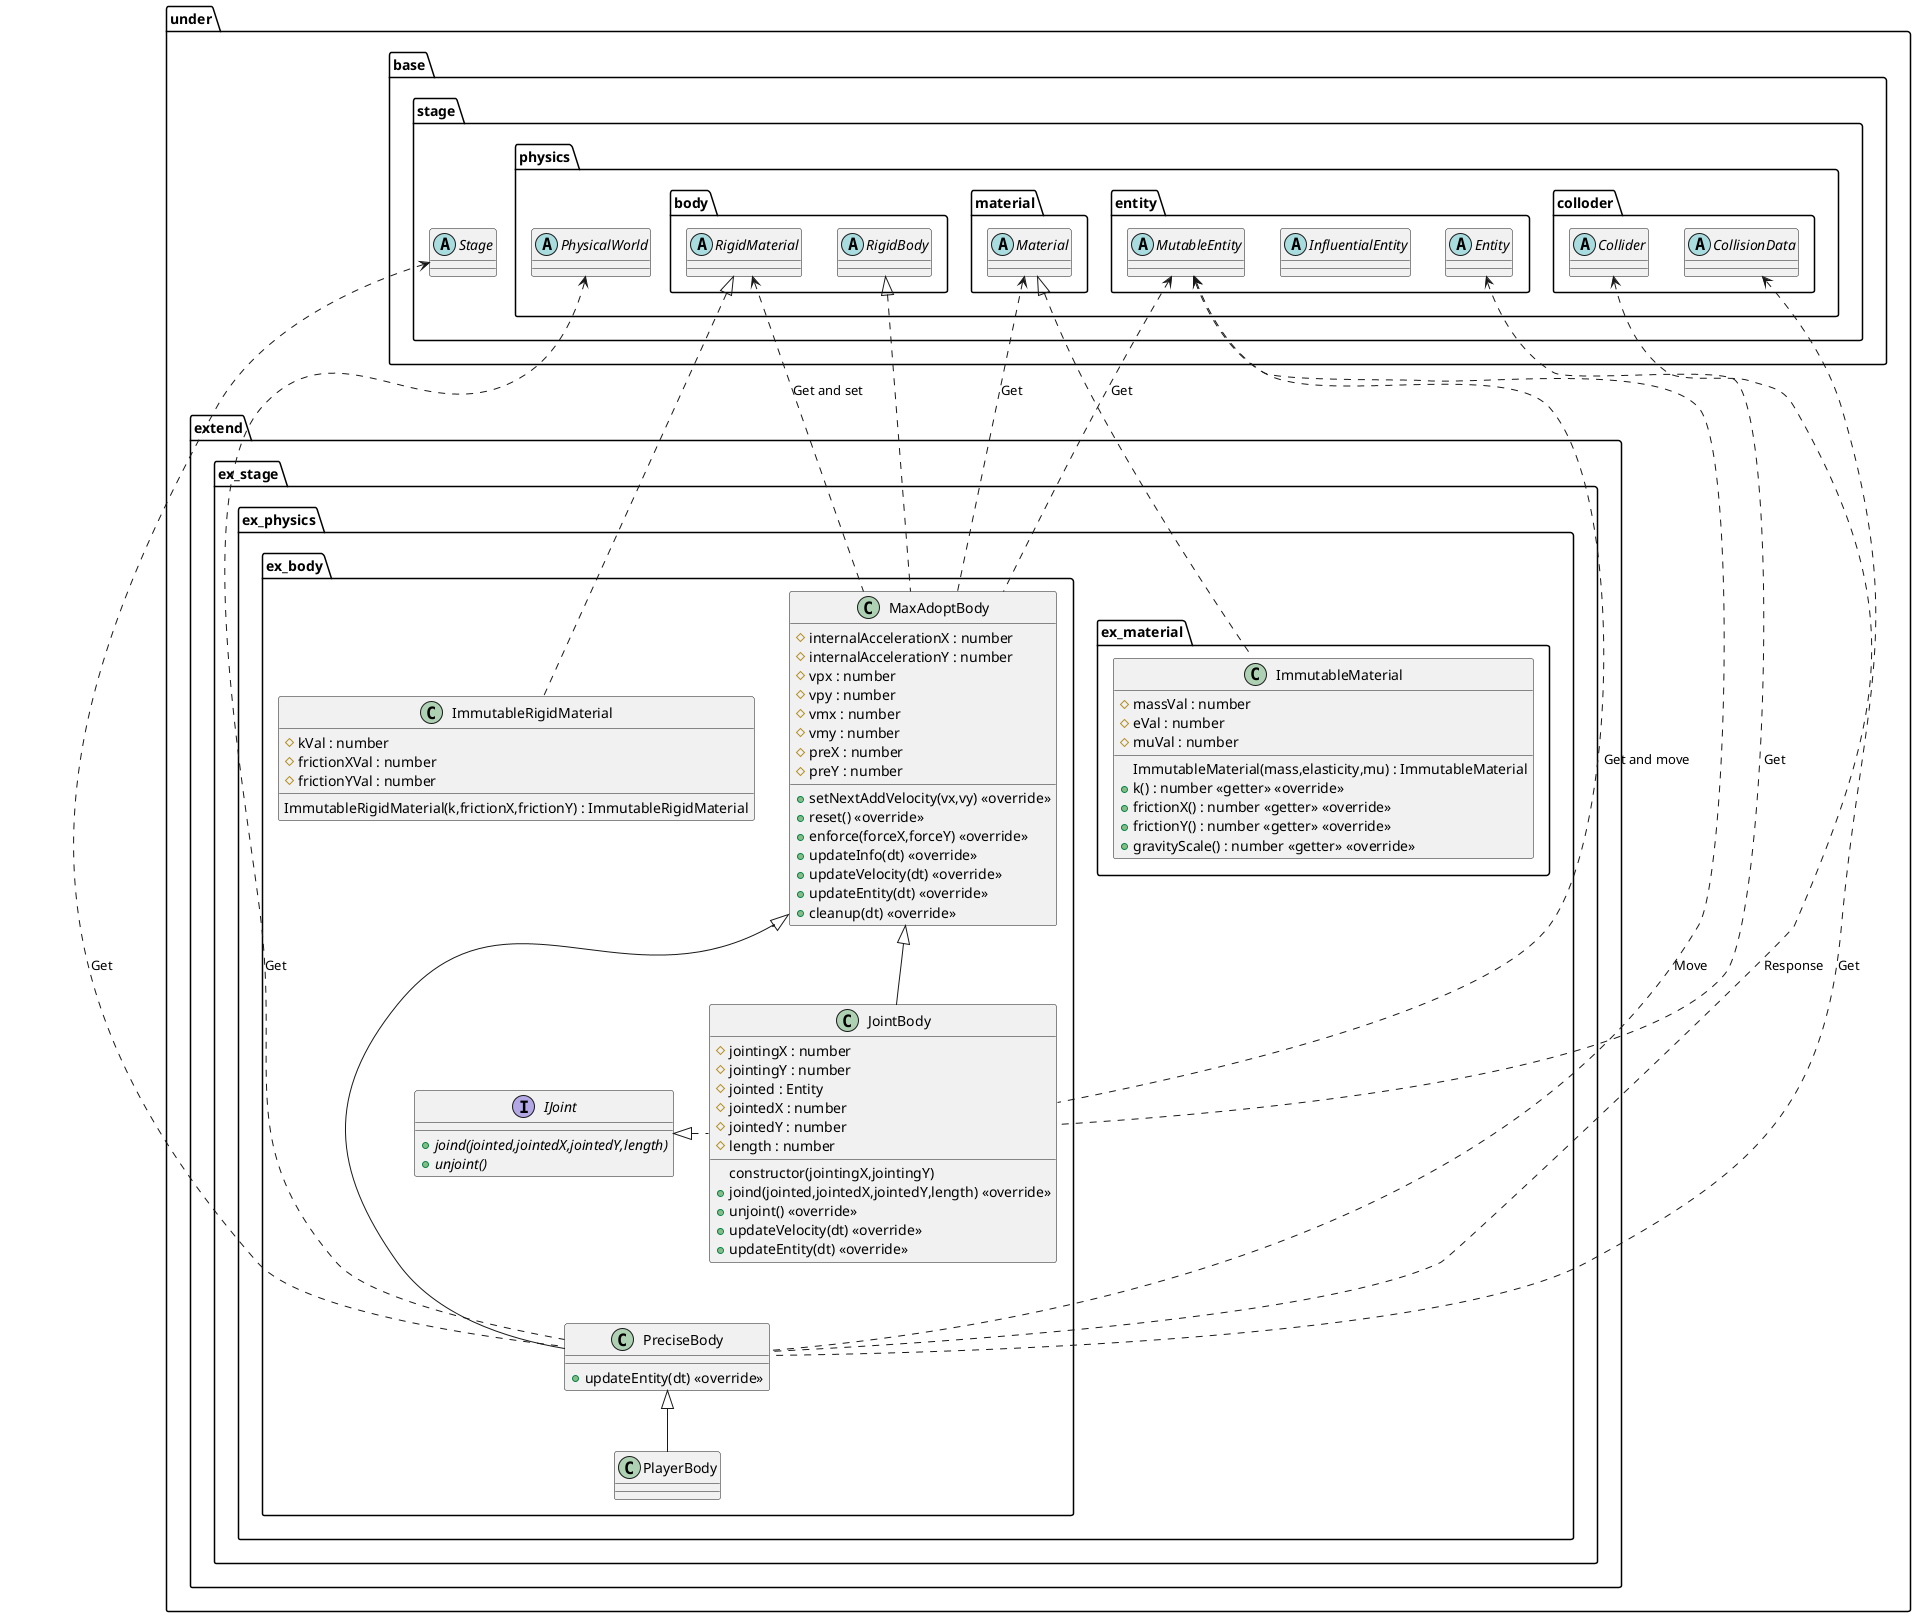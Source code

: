 @startuml PhysicalExtend

package under {
    package extend {
        package ex_stage {
            package ex_physics {
                package ex_body {
                    class MaxAdoptBody {
                        #internalAccelerationX : number
                        #internalAccelerationY : number
                        #vpx : number
                        #vpy : number
                        #vmx : number
                        #vmy : number
                        #preX : number
                        #preY : number
                        +setNextAddVelocity(vx,vy) <<override>>
                        +reset() <<override>>
                        +enforce(forceX,forceY) <<override>>
                        +updateInfo(dt) <<override>>
                        +updateVelocity(dt) <<override>>
                        +updateEntity(dt) <<override>>
                        +cleanup(dt) <<override>>
                    }
                    class PreciseBody {
                        +updateEntity(dt) <<override>>
                    }
                    class PlayerBody
                    interface IJoint {
                        {abstract} +joind(jointed,jointedX,jointedY,length)
                        {abstract} +unjoint()
                    }
                    class JointBody {
                        constructor(jointingX,jointingY)
                        #jointingX : number
                        #jointingY : number
                        #jointed : Entity
                        #jointedX : number
                        #jointedY : number
                        #length : number
                        +joind(jointed,jointedX,jointedY,length) <<override>>
                        +unjoint() <<override>>
                        +updateVelocity(dt) <<override>>
                        +updateEntity(dt) <<override>>
                    }
                    class ImmutableRigidMaterial {
                        ImmutableRigidMaterial(k,frictionX,frictionY) : ImmutableRigidMaterial
                        #kVal : number
                        #frictionXVal : number
                        #frictionYVal : number
                    }
                }

                package ex_material {
                    class ImmutableMaterial  {
                        ImmutableMaterial(mass,elasticity,mu) : ImmutableMaterial
                        #massVal : number
                        #eVal : number
                        #muVal : number
                        +k() : number <<getter>> <<override>>
                        +frictionX() : number <<getter>> <<override>>
                        +frictionY() : number <<getter>> <<override>>
                        +gravityScale() : number <<getter>> <<override>>
                    }
                }
            }
        }
    }
}

package under {
    package base {
        package stage {
            abstract Stage
            package physics {
                abstract PhysicalWorld
                package entity {
                    abstract Entity
                    abstract InfluentialEntity
                    abstract MutableEntity
                }
                package colloder {
                    abstract Collider
                    abstract CollisionData
                }
                package body {
                    abstract RigidBody
                    abstract RigidMaterial
                }
                package material {
                    abstract Material
                }
            }
        }
    }
}

MutableEntity <.. MaxAdoptBody : Get
Material <.. MaxAdoptBody : Get
RigidMaterial <.. MaxAdoptBody : Get and set

MutableEntity <... PreciseBody : Move
Stage <... PreciseBody : Get
PhysicalWorld <... PreciseBody : Get
CollisionData <... PreciseBody : Get
Collider <... PreciseBody : Response

MutableEntity <.. JointBody : Get and move
Entity <.. JointBody : Get

RigidBody <|.. MaxAdoptBody
MaxAdoptBody <|--- PreciseBody
PreciseBody <|-- PlayerBody
IJoint <|. JointBody
MaxAdoptBody <|-- JointBody
RigidMaterial <|.. ImmutableRigidMaterial

Material <|.. ImmutableMaterial

@enduml
